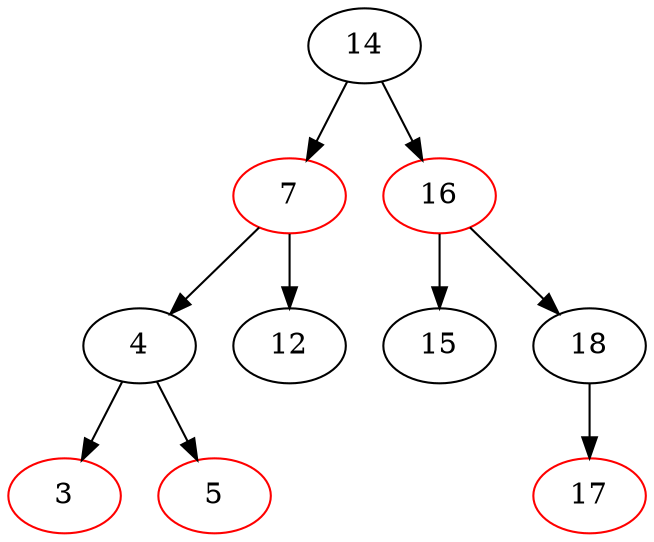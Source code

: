 // Created by rbtree.write_dot()
digraph red_black_tree {
  N140465684076304 [label="14", color="black"];
  N140465684075984 [label="7", color="red"];
  N140465684075920 [label="4", color="black"];
  N140465684076176 [label="3", color="red"];
  N140465684075920 -> N140465684076176 ;
  N140465684076240 [label="5", color="red"];
  N140465684075920 -> N140465684076240 ;
  N140465684075984 -> N140465684075920 ;
  N140465684076048 [label="12", color="black"];
  N140465684075984 -> N140465684076048 ;
  N140465684076304 -> N140465684075984 ;
  N140465684076432 [label="16", color="red"];
  N140465684076112 [label="15", color="black"];
  N140465684076432 -> N140465684076112 ;
  N140465684076368 [label="18", color="black"];
  N140465684076496 [label="17", color="red"];
  N140465684076368 -> N140465684076496 ;
  N140465684076432 -> N140465684076368 ;
  N140465684076304 -> N140465684076432 ;
}
